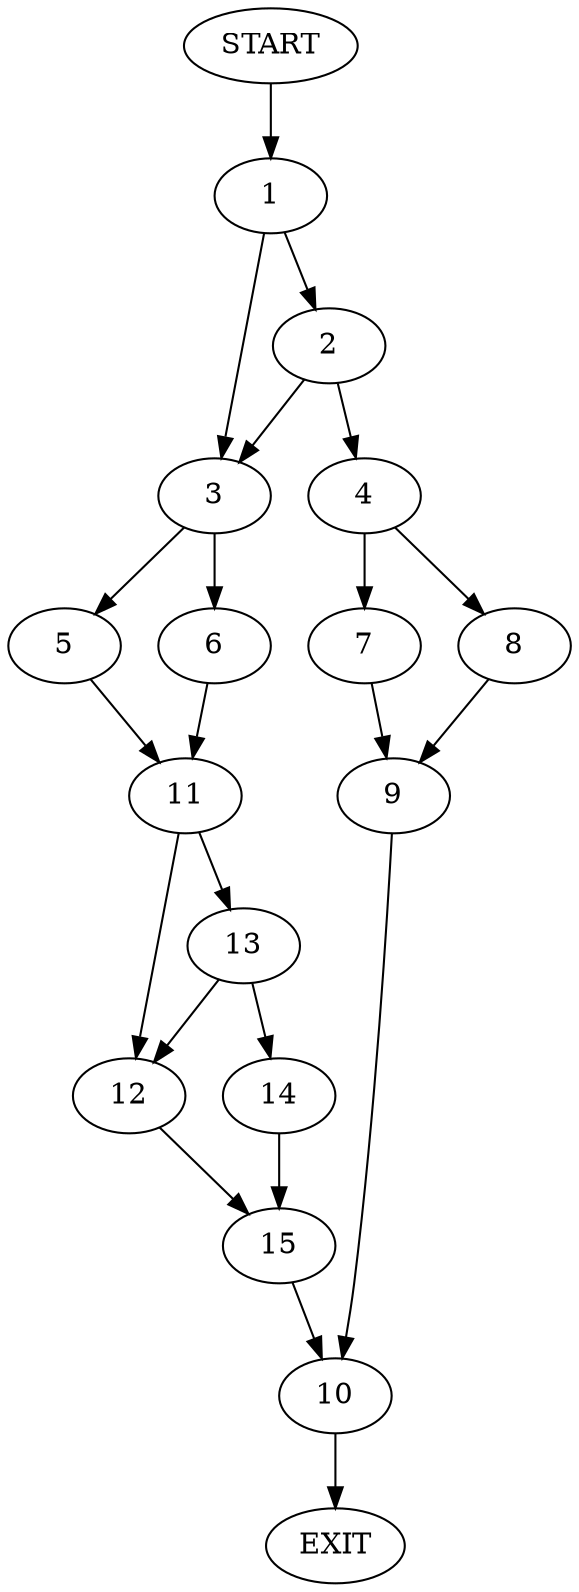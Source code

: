 digraph {
0 [label="START"];
1;
2;
3;
4;
5;
6;
7;
8;
9;
10;
11;
12;
13;
14;
15;
16 [label="EXIT"];
0 -> 1;
1 -> 2;
1 -> 3;
2 -> 4;
2 -> 3;
3 -> 5;
3 -> 6;
4 -> 7;
4 -> 8;
7 -> 9;
8 -> 9;
9 -> 10;
10 -> 16;
6 -> 11;
5 -> 11;
11 -> 12;
11 -> 13;
13 -> 12;
13 -> 14;
12 -> 15;
14 -> 15;
15 -> 10;
}